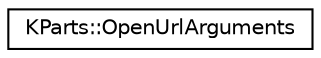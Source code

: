 digraph "Graphical Class Hierarchy"
{
  edge [fontname="Helvetica",fontsize="10",labelfontname="Helvetica",labelfontsize="10"];
  node [fontname="Helvetica",fontsize="10",shape=record];
  rankdir="LR";
  Node0 [label="KParts::OpenUrlArguments",height=0.2,width=0.4,color="black", fillcolor="white", style="filled",URL="$classKParts_1_1OpenUrlArguments.html",tooltip="OpenUrlArguments is the set of arguments that specify how a URL should be opened by KParts::ReadOnlyP..."];
}
